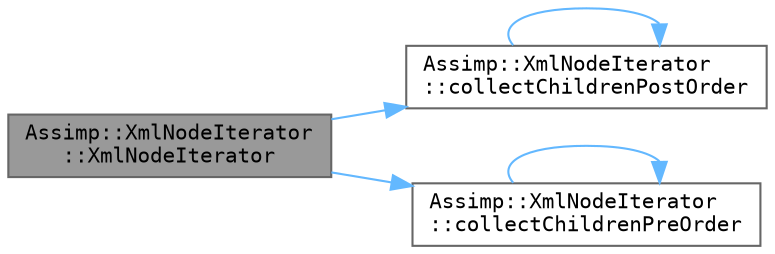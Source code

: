 digraph "Assimp::XmlNodeIterator::XmlNodeIterator"
{
 // LATEX_PDF_SIZE
  bgcolor="transparent";
  edge [fontname=Terminal,fontsize=10,labelfontname=Helvetica,labelfontsize=10];
  node [fontname=Terminal,fontsize=10,shape=box,height=0.2,width=0.4];
  rankdir="LR";
  Node1 [label="Assimp::XmlNodeIterator\l::XmlNodeIterator",height=0.2,width=0.4,color="gray40", fillcolor="grey60", style="filled", fontcolor="black",tooltip="The class constructor."];
  Node1 -> Node2 [color="steelblue1",style="solid"];
  Node2 [label="Assimp::XmlNodeIterator\l::collectChildrenPostOrder",height=0.2,width=0.4,color="grey40", fillcolor="white", style="filled",URL="$class_assimp_1_1_xml_node_iterator.html#aca9024c882f07991467e05676123d035",tooltip="Will iterate through all children in post-order iteration."];
  Node2 -> Node2 [color="steelblue1",style="solid"];
  Node1 -> Node3 [color="steelblue1",style="solid"];
  Node3 [label="Assimp::XmlNodeIterator\l::collectChildrenPreOrder",height=0.2,width=0.4,color="grey40", fillcolor="white", style="filled",URL="$class_assimp_1_1_xml_node_iterator.html#a71e766fc388e15793cc892f70d770c31",tooltip="Will iterate through all children in pre-order iteration."];
  Node3 -> Node3 [color="steelblue1",style="solid"];
}
